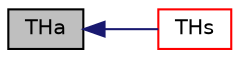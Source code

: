 digraph "THa"
{
  bgcolor="transparent";
  edge [fontname="Helvetica",fontsize="10",labelfontname="Helvetica",labelfontsize="10"];
  node [fontname="Helvetica",fontsize="10",shape=record];
  rankdir="LR";
  Node1 [label="THa",height=0.2,width=0.4,color="black", fillcolor="grey75", style="filled", fontcolor="black"];
  Node1 -> Node2 [dir="back",color="midnightblue",fontsize="10",style="solid",fontname="Helvetica"];
  Node2 [label="THs",height=0.2,width=0.4,color="red",URL="$a02675.html#a185f7ef067e423cd5e46812042342387",tooltip="Temperature from sensible enthalpy given an initial T0. "];
}
